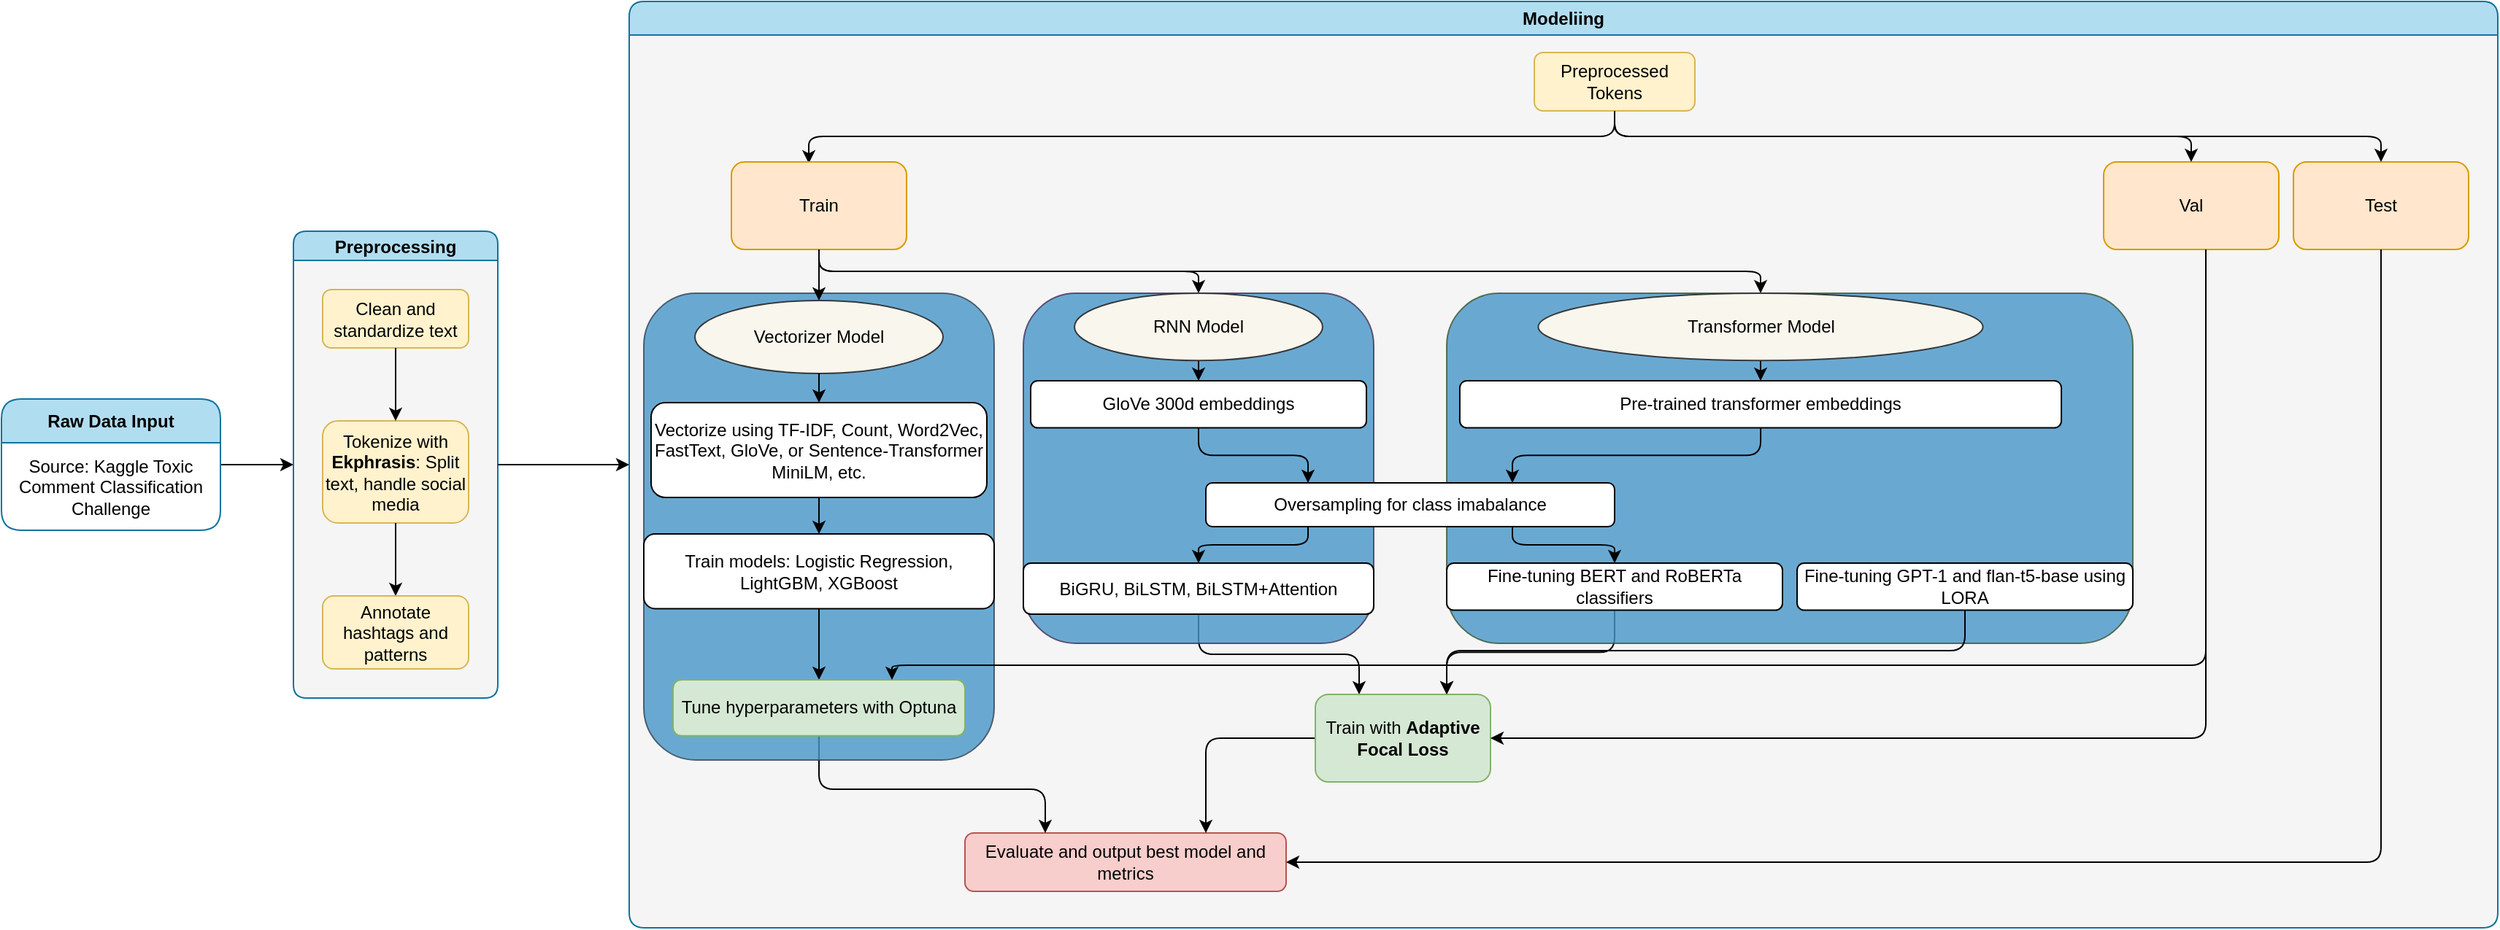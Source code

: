 <mxfile scale="8" border="0">
    <diagram id="BqLSz4NliBRNLOw9xbUb" name="Page-1">
        <mxGraphModel dx="1023" dy="731" grid="1" gridSize="10" guides="1" tooltips="1" connect="1" arrows="1" fold="1" page="1" pageScale="1" pageWidth="850" pageHeight="1100" background="none" math="0" shadow="0">
            <root>
                <mxCell id="0"/>
                <mxCell id="1" parent="0"/>
                <mxCell id="28" value="" style="edgeStyle=none;html=1;rounded=1;" parent="1" source="21" target="118" edge="1">
                    <mxGeometry relative="1" as="geometry">
                        <mxPoint x="410" y="350" as="targetPoint"/>
                    </mxGeometry>
                </mxCell>
                <mxCell id="21" value="&lt;b&gt;Raw Data Input&lt;/b&gt;" style="swimlane;fontStyle=0;childLayout=stackLayout;horizontal=1;startSize=30;horizontalStack=0;resizeParent=1;resizeParentMax=0;resizeLast=0;collapsible=1;marginBottom=0;whiteSpace=wrap;html=1;fillColor=#b1ddf0;strokeColor=#10739e;rounded=1;" parent="1" vertex="1">
                    <mxGeometry x="170" y="277.5" width="150" height="90" as="geometry"/>
                </mxCell>
                <mxCell id="22" value="Source: Kaggle Toxic Comment Classification Challenge" style="text;strokeColor=none;fillColor=none;align=center;verticalAlign=middle;spacingLeft=4;spacingRight=4;overflow=hidden;points=[[0,0.5],[1,0.5]];portConstraint=eastwest;rotatable=0;whiteSpace=wrap;html=1;fontSize=12;spacingTop=2;spacingBottom=2;rounded=1;" parent="21" vertex="1">
                    <mxGeometry y="30" width="150" height="60" as="geometry"/>
                </mxCell>
                <mxCell id="118" value="Preprocessing" style="swimlane;startSize=20;horizontal=1;childLayout=treeLayout;horizontalTree=0;sortEdges=1;resizable=1;containerType=tree;fontSize=12;rounded=1;shadow=0;autosize=0;resizeHeight=1;fillColor=#b1ddf0;strokeColor=#10739e;swimlaneFillColor=#F5F5F5;" parent="1" vertex="1">
                    <mxGeometry x="370" y="162.5" width="140" height="320" as="geometry"/>
                </mxCell>
                <mxCell id="119" value="Clean and standardize text" style="whiteSpace=wrap;html=1;imageWidth=2;imageHeight=20;rounded=1;fillColor=#fff2cc;strokeColor=#d6b656;" parent="118" vertex="1">
                    <mxGeometry x="20" y="40" width="100" height="40" as="geometry"/>
                </mxCell>
                <mxCell id="120" value="Tokenize with &lt;b&gt;Ekphrasis&lt;/b&gt;: Split text, handle social media" style="whiteSpace=wrap;html=1;rounded=1;fillColor=#fff2cc;strokeColor=#d6b656;" parent="118" vertex="1">
                    <mxGeometry x="20" y="130" width="100" height="70" as="geometry"/>
                </mxCell>
                <mxCell id="121" value="" style="edgeStyle=elbowEdgeStyle;elbow=vertical;html=1;rounded=1;curved=0;sourcePerimeterSpacing=0;targetPerimeterSpacing=0;startSize=6;endSize=6;" parent="118" source="119" target="120" edge="1">
                    <mxGeometry relative="1" as="geometry"/>
                </mxCell>
                <mxCell id="124" value="" style="edgeStyle=elbowEdgeStyle;elbow=vertical;html=1;rounded=1;curved=0;sourcePerimeterSpacing=0;targetPerimeterSpacing=0;startSize=6;endSize=6;" parent="118" source="120" target="125" edge="1">
                    <mxGeometry relative="1" as="geometry">
                        <mxPoint x="470" y="305" as="sourcePoint"/>
                    </mxGeometry>
                </mxCell>
                <mxCell id="125" value="Annotate hashtags and patterns" style="whiteSpace=wrap;html=1;rounded=1;fillColor=#fff2cc;strokeColor=#d6b656;" parent="118" vertex="1">
                    <mxGeometry x="20" y="250" width="100" height="50" as="geometry"/>
                </mxCell>
                <mxCell id="145" value="Modeliing" style="swimlane;whiteSpace=wrap;html=1;fontStyle=1;fillStyle=auto;fillColor=#B1DDF0;strokeColor=#10739e;rounded=1;labelBackgroundColor=none;swimlaneFillColor=#F5F5F5;" parent="1" vertex="1">
                    <mxGeometry x="600" y="5" width="1280" height="635" as="geometry"/>
                </mxCell>
                <mxCell id="158" value="" style="edgeStyle=orthogonalEdgeStyle;html=1;exitX=0.5;exitY=1;exitDx=0;exitDy=0;entryX=0.442;entryY=0.017;entryDx=0;entryDy=0;entryPerimeter=0;rounded=1;" parent="145" source="146" target="149" edge="1">
                    <mxGeometry relative="1" as="geometry"/>
                </mxCell>
                <mxCell id="146" value="Preprocessed Tokens" style="rounded=1;whiteSpace=wrap;html=1;fillColor=#fff2cc;strokeColor=#d6b656;" parent="145" vertex="1">
                    <mxGeometry x="620" y="35" width="110" height="40" as="geometry"/>
                </mxCell>
                <mxCell id="272" style="edgeStyle=orthogonalEdgeStyle;html=1;entryX=0.5;entryY=0;entryDx=0;entryDy=0;exitX=0.5;exitY=1;exitDx=0;exitDy=0;rounded=1;" parent="145" source="149" target="228" edge="1">
                    <mxGeometry relative="1" as="geometry"/>
                </mxCell>
                <mxCell id="149" value="Train" style="whiteSpace=wrap;html=1;rounded=1;fillColor=#ffe6cc;strokeColor=#d79b00;" parent="145" vertex="1">
                    <mxGeometry x="70" y="110" width="120" height="60" as="geometry"/>
                </mxCell>
                <mxCell id="193" value="Evaluate and output best model and metrics" style="whiteSpace=wrap;html=1;rounded=1;fillColor=#f8cecc;strokeColor=#b85450;" parent="145" vertex="1">
                    <mxGeometry x="230" y="570" width="220" height="40" as="geometry"/>
                </mxCell>
                <mxCell id="194" value="" style="edgeStyle=orthogonalEdgeStyle;html=1;entryX=0.25;entryY=0;entryDx=0;entryDy=0;rounded=1;" parent="145" source="190" target="193" edge="1">
                    <mxGeometry relative="1" as="geometry">
                        <mxPoint x="266.296" y="550" as="targetPoint"/>
                        <Array as="points">
                            <mxPoint x="130" y="540"/>
                            <mxPoint x="285" y="540"/>
                        </Array>
                    </mxGeometry>
                </mxCell>
                <mxCell id="212" style="edgeStyle=orthogonalEdgeStyle;html=1;entryX=0.5;entryY=0;entryDx=0;entryDy=0;exitX=0.5;exitY=1;exitDx=0;exitDy=0;rounded=1;" parent="145" source="149" target="208" edge="1">
                    <mxGeometry relative="1" as="geometry"/>
                </mxCell>
                <mxCell id="270" style="edgeStyle=orthogonalEdgeStyle;html=1;entryX=0.75;entryY=0;entryDx=0;entryDy=0;rounded=1;" parent="145" source="227" target="268" edge="1">
                    <mxGeometry relative="1" as="geometry"/>
                </mxCell>
                <mxCell id="269" value="" style="edgeStyle=orthogonalEdgeStyle;html=1;entryX=0.25;entryY=0;entryDx=0;entryDy=0;rounded=1;" parent="145" source="207" target="268" edge="1">
                    <mxGeometry relative="1" as="geometry"/>
                </mxCell>
                <mxCell id="271" style="edgeStyle=orthogonalEdgeStyle;html=1;entryX=0.75;entryY=0;entryDx=0;entryDy=0;rounded=1;" parent="145" source="268" target="193" edge="1">
                    <mxGeometry relative="1" as="geometry"/>
                </mxCell>
                <mxCell id="268" value="&lt;span style=&quot;color: rgb(0, 0, 0);&quot;&gt;Train with&amp;nbsp;&lt;/span&gt;&lt;b&gt;Adaptive Focal Loss&lt;/b&gt;" style="whiteSpace=wrap;html=1;rounded=1;fillColor=#d5e8d4;strokeColor=#82b366;" parent="145" vertex="1">
                    <mxGeometry x="470" y="475" width="120" height="60" as="geometry"/>
                </mxCell>
                <mxCell id="276" value="" style="group;fillColor=#4696C8;fontColor=#ffffff;strokeColor=#314354;opacity=80;rounded=1;" parent="145" vertex="1" connectable="0">
                    <mxGeometry x="10" y="200" width="240" height="320" as="geometry"/>
                </mxCell>
                <mxCell id="201" value="" style="edgeStyle=orthogonalEdgeStyle;html=1;rounded=1;" parent="276" source="149" target="200" edge="1">
                    <mxGeometry relative="1" as="geometry"/>
                </mxCell>
                <mxCell id="188" value="Train models: Logistic Regression, LightGBM, XGBoost" style="whiteSpace=wrap;html=1;rounded=1;" parent="276" vertex="1">
                    <mxGeometry y="165" width="240" height="51.2" as="geometry"/>
                </mxCell>
                <mxCell id="275" value="" style="group;perimeterSpacing=0;rounded=1;" parent="276" vertex="1" connectable="0">
                    <mxGeometry x="5" y="5" width="230" height="320" as="geometry"/>
                </mxCell>
                <mxCell id="200" value="Vectorizer Model" style="ellipse;whiteSpace=wrap;html=1;rounded=1;fillColor=#f9f7ed;strokeColor=#36393d;" parent="275" vertex="1">
                    <mxGeometry x="30" width="170" height="50" as="geometry"/>
                </mxCell>
                <mxCell id="189" value="" style="edgeStyle=none;html=1;rounded=1;" parent="276" source="186" target="188" edge="1">
                    <mxGeometry relative="1" as="geometry"/>
                </mxCell>
                <mxCell id="191" value="" style="edgeStyle=none;html=1;rounded=1;" parent="276" source="188" target="190" edge="1">
                    <mxGeometry relative="1" as="geometry"/>
                </mxCell>
                <mxCell id="186" value="Vectorize using TF-IDF, Count, Word2Vec, FastText, GloVe, or Sentence-Transformer MiniLM, etc." style="whiteSpace=wrap;html=1;rounded=1;" parent="276" vertex="1">
                    <mxGeometry x="5" y="75" width="230" height="65" as="geometry"/>
                </mxCell>
                <mxCell id="187" value="" style="edgeStyle=none;html=1;exitX=0.5;exitY=1;exitDx=0;exitDy=0;rounded=1;" parent="276" source="200" target="186" edge="1">
                    <mxGeometry relative="1" as="geometry">
                        <mxPoint x="111.5" y="76.8" as="sourcePoint"/>
                    </mxGeometry>
                </mxCell>
                <mxCell id="190" value="Tune hyperparameters with Optuna" style="whiteSpace=wrap;html=1;rounded=1;fillColor=#d5e8d4;strokeColor=#82b366;" parent="276" vertex="1">
                    <mxGeometry x="20" y="265" width="200" height="38.4" as="geometry"/>
                </mxCell>
                <mxCell id="277" value="" style="group;fillColor=#4696C8;fontColor=#ffffff;strokeColor=#432D57;opacity=80;rounded=1;" parent="145" vertex="1" connectable="0">
                    <mxGeometry x="270" y="200" width="240" height="240" as="geometry"/>
                </mxCell>
                <mxCell id="202" value="" style="edgeStyle=none;html=1;exitX=0.5;exitY=1;exitDx=0;exitDy=0;rounded=1;" parent="277" source="208" target="204" edge="1">
                    <mxGeometry relative="1" as="geometry">
                        <mxPoint x="111.5" y="55.385" as="sourcePoint"/>
                    </mxGeometry>
                </mxCell>
                <mxCell id="203" value="" style="edgeStyle=orthogonalEdgeStyle;html=1;entryX=0.25;entryY=0;entryDx=0;entryDy=0;rounded=1;" parent="277" source="204" target="206" edge="1">
                    <mxGeometry relative="1" as="geometry"/>
                </mxCell>
                <mxCell id="204" value="GloVe 300d embeddings" style="whiteSpace=wrap;html=1;rounded=1;" parent="277" vertex="1">
                    <mxGeometry x="5" y="60" width="230" height="32.308" as="geometry"/>
                </mxCell>
                <mxCell id="205" value="" style="edgeStyle=orthogonalEdgeStyle;html=1;exitX=0.25;exitY=1;exitDx=0;exitDy=0;rounded=1;" parent="277" source="206" target="207" edge="1">
                    <mxGeometry relative="1" as="geometry"/>
                </mxCell>
                <mxCell id="208" value="RNN Model" style="ellipse;whiteSpace=wrap;html=1;rounded=1;fillColor=#f9f7ed;strokeColor=#36393d;" parent="277" vertex="1">
                    <mxGeometry x="35" width="170" height="46.154" as="geometry"/>
                </mxCell>
                <mxCell id="207" value="&lt;span style=&quot;color: rgb(0, 0, 0);&quot;&gt;BiGRU, BiLSTM, BiLSTM+Attention&lt;/span&gt;" style="whiteSpace=wrap;html=1;rounded=1;" parent="277" vertex="1">
                    <mxGeometry y="185" width="240" height="35" as="geometry"/>
                </mxCell>
                <mxCell id="278" value="" style="group;fillColor=#4696C8;fontColor=#ffffff;strokeColor=#3A5431;opacity=80;rounded=1;" parent="145" vertex="1" connectable="0">
                    <mxGeometry x="560" y="200" width="470" height="240" as="geometry"/>
                </mxCell>
                <mxCell id="222" value="" style="edgeStyle=none;html=1;exitX=0.5;exitY=1;exitDx=0;exitDy=0;rounded=1;" parent="278" source="228" target="224" edge="1">
                    <mxGeometry relative="1" as="geometry">
                        <mxPoint x="208.729" y="55.385" as="sourcePoint"/>
                    </mxGeometry>
                </mxCell>
                <mxCell id="223" value="" style="edgeStyle=orthogonalEdgeStyle;html=1;entryX=0.75;entryY=0;entryDx=0;entryDy=0;rounded=1;" parent="278" source="224" target="206" edge="1">
                    <mxGeometry relative="1" as="geometry">
                        <mxPoint x="223.958" y="138.462" as="targetPoint"/>
                    </mxGeometry>
                </mxCell>
                <mxCell id="224" value="Pre-trained transformer embeddings" style="whiteSpace=wrap;html=1;rounded=1;" parent="278" vertex="1">
                    <mxGeometry x="8.955" y="60" width="412.083" height="32.308" as="geometry"/>
                </mxCell>
                <mxCell id="225" value="" style="edgeStyle=orthogonalEdgeStyle;html=1;exitX=0.75;exitY=1;exitDx=0;exitDy=0;rounded=1;" parent="278" source="206" target="227" edge="1">
                    <mxGeometry relative="1" as="geometry">
                        <mxPoint x="223.958" y="175.385" as="sourcePoint"/>
                    </mxGeometry>
                </mxCell>
                <mxCell id="227" value="&lt;span style=&quot;color: rgb(0, 0, 0);&quot;&gt;Fine-tuning BERT and RoBERTa classifiers&lt;/span&gt;" style="whiteSpace=wrap;html=1;rounded=1;" parent="278" vertex="1">
                    <mxGeometry y="185" width="230" height="32.31" as="geometry"/>
                </mxCell>
                <mxCell id="228" value="Transformer Model" style="ellipse;whiteSpace=wrap;html=1;rounded=1;fillColor=#f9f7ed;strokeColor=#36393d;" parent="278" vertex="1">
                    <mxGeometry x="62.705" width="304.583" height="46.154" as="geometry"/>
                </mxCell>
                <mxCell id="283" value="&lt;span style=&quot;color: rgb(0, 0, 0);&quot;&gt;Fine-tuning GPT-1 and flan-t5-base using LORA&lt;/span&gt;" style="whiteSpace=wrap;html=1;rounded=1;" vertex="1" parent="278">
                    <mxGeometry x="240" y="185" width="230" height="32.31" as="geometry"/>
                </mxCell>
                <mxCell id="206" value="Oversampling for class imabalance" style="whiteSpace=wrap;html=1;rounded=1;" parent="145" vertex="1">
                    <mxGeometry x="395" y="330" width="280" height="30" as="geometry"/>
                </mxCell>
                <mxCell id="284" style="edgeStyle=orthogonalEdgeStyle;html=1;entryX=0.75;entryY=0;entryDx=0;entryDy=0;rounded=1;" edge="1" parent="145" source="283" target="268">
                    <mxGeometry relative="1" as="geometry">
                        <Array as="points">
                            <mxPoint x="915" y="445"/>
                            <mxPoint x="560" y="445"/>
                        </Array>
                    </mxGeometry>
                </mxCell>
                <mxCell id="147" value="Test" style="whiteSpace=wrap;html=1;rounded=1;fillColor=#ffe6cc;strokeColor=#d79b00;" parent="145" vertex="1">
                    <mxGeometry x="1140" y="110" width="120" height="60" as="geometry"/>
                </mxCell>
                <mxCell id="157" style="edgeStyle=orthogonalEdgeStyle;html=1;entryX=0.5;entryY=0;entryDx=0;entryDy=0;exitX=0.5;exitY=1;exitDx=0;exitDy=0;rounded=1;" parent="145" source="146" target="147" edge="1">
                    <mxGeometry relative="1" as="geometry"/>
                </mxCell>
                <mxCell id="195" style="edgeStyle=orthogonalEdgeStyle;html=1;entryX=1;entryY=0.5;entryDx=0;entryDy=0;rounded=1;" parent="145" source="147" target="193" edge="1">
                    <mxGeometry relative="1" as="geometry">
                        <Array as="points">
                            <mxPoint x="1200" y="590"/>
                        </Array>
                    </mxGeometry>
                </mxCell>
                <mxCell id="280" style="edgeStyle=none;html=1;entryX=0;entryY=0.5;entryDx=0;entryDy=0;exitX=1;exitY=0.5;exitDx=0;exitDy=0;rounded=1;" parent="1" source="118" target="145" edge="1">
                    <mxGeometry relative="1" as="geometry"/>
                </mxCell>
                <mxCell id="159" value="Val" style="whiteSpace=wrap;html=1;rounded=1;fillColor=#ffe6cc;strokeColor=#d79b00;" parent="1" vertex="1">
                    <mxGeometry x="1610" y="115" width="120" height="60" as="geometry"/>
                </mxCell>
                <mxCell id="160" value="" style="edgeStyle=orthogonalEdgeStyle;html=1;exitX=0.5;exitY=1;exitDx=0;exitDy=0;rounded=1;" parent="1" source="146" target="159" edge="1">
                    <mxGeometry relative="1" as="geometry"/>
                </mxCell>
                <mxCell id="281" style="edgeStyle=orthogonalEdgeStyle;html=1;entryX=1;entryY=0.5;entryDx=0;entryDy=0;rounded=1;" parent="1" source="159" target="268" edge="1">
                    <mxGeometry relative="1" as="geometry">
                        <Array as="points">
                            <mxPoint x="1680" y="510"/>
                        </Array>
                    </mxGeometry>
                </mxCell>
                <mxCell id="282" style="edgeStyle=orthogonalEdgeStyle;html=1;entryX=0.75;entryY=0;entryDx=0;entryDy=0;rounded=1;" parent="1" source="159" target="190" edge="1">
                    <mxGeometry relative="1" as="geometry">
                        <Array as="points">
                            <mxPoint x="1680" y="460"/>
                            <mxPoint x="780" y="460"/>
                        </Array>
                    </mxGeometry>
                </mxCell>
            </root>
        </mxGraphModel>
    </diagram>
</mxfile>
